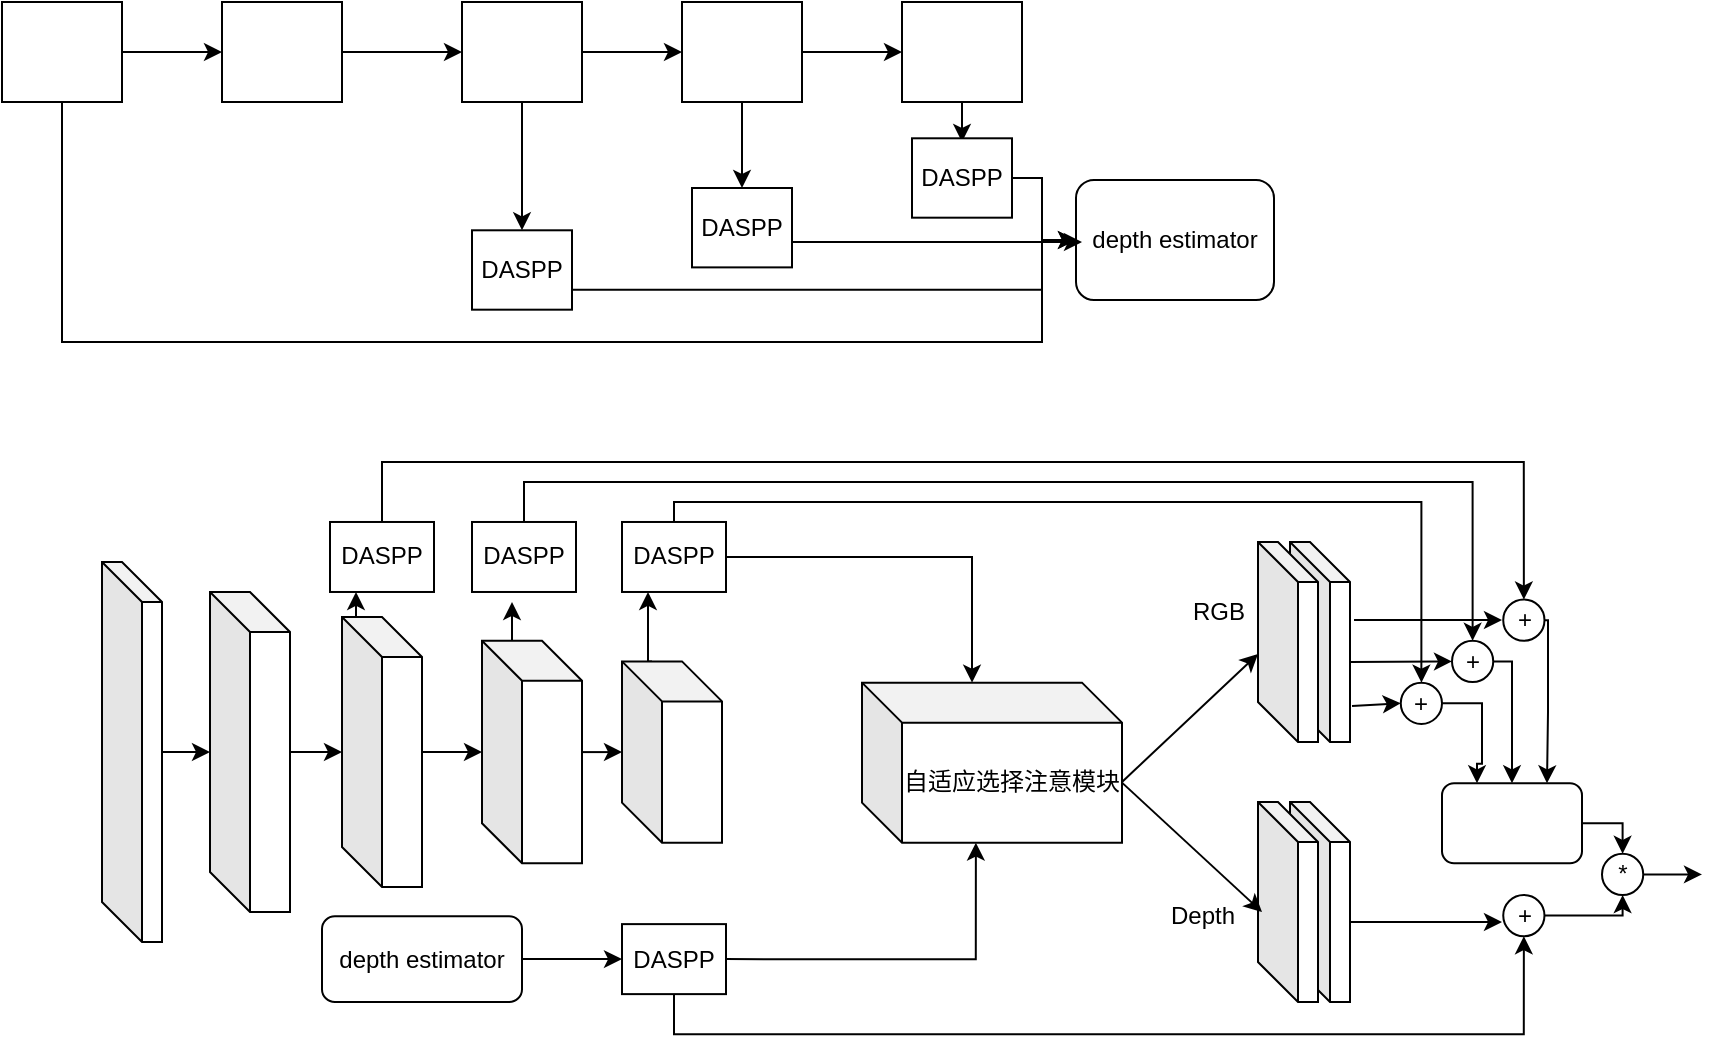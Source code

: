 <mxfile version="14.7.9" type="github">
  <diagram id="fB6I4MMEKbH8F9MEy0cq" name="Page-1">
    <mxGraphModel dx="1082" dy="720" grid="1" gridSize="10" guides="1" tooltips="1" connect="1" arrows="1" fold="1" page="1" pageScale="1" pageWidth="827" pageHeight="1169" math="0" shadow="0">
      <root>
        <mxCell id="0" />
        <mxCell id="1" parent="0" />
        <mxCell id="bgx9pGF-0ckk_dmSc3HT-4" value="" style="edgeStyle=orthogonalEdgeStyle;rounded=0;orthogonalLoop=1;jettySize=auto;html=1;" edge="1" parent="1" source="bgx9pGF-0ckk_dmSc3HT-2" target="bgx9pGF-0ckk_dmSc3HT-3">
          <mxGeometry relative="1" as="geometry" />
        </mxCell>
        <mxCell id="bgx9pGF-0ckk_dmSc3HT-2" value="" style="shape=cube;whiteSpace=wrap;html=1;boundedLbl=1;backgroundOutline=1;darkOpacity=0.05;darkOpacity2=0.1;direction=east;" vertex="1" parent="1">
          <mxGeometry x="90" y="350" width="30" height="190" as="geometry" />
        </mxCell>
        <mxCell id="bgx9pGF-0ckk_dmSc3HT-6" value="" style="edgeStyle=orthogonalEdgeStyle;rounded=0;orthogonalLoop=1;jettySize=auto;html=1;" edge="1" parent="1" source="bgx9pGF-0ckk_dmSc3HT-3" target="bgx9pGF-0ckk_dmSc3HT-5">
          <mxGeometry relative="1" as="geometry" />
        </mxCell>
        <mxCell id="bgx9pGF-0ckk_dmSc3HT-3" value="" style="shape=cube;whiteSpace=wrap;html=1;boundedLbl=1;backgroundOutline=1;darkOpacity=0.05;darkOpacity2=0.1;direction=east;" vertex="1" parent="1">
          <mxGeometry x="144" y="364.99" width="40" height="160" as="geometry" />
        </mxCell>
        <mxCell id="bgx9pGF-0ckk_dmSc3HT-8" value="" style="edgeStyle=orthogonalEdgeStyle;rounded=0;orthogonalLoop=1;jettySize=auto;html=1;" edge="1" parent="1" source="bgx9pGF-0ckk_dmSc3HT-5" target="bgx9pGF-0ckk_dmSc3HT-7">
          <mxGeometry relative="1" as="geometry" />
        </mxCell>
        <mxCell id="bgx9pGF-0ckk_dmSc3HT-107" style="edgeStyle=orthogonalEdgeStyle;rounded=0;orthogonalLoop=1;jettySize=auto;html=1;exitX=0;exitY=0;exitDx=10;exitDy=0;exitPerimeter=0;entryX=0.25;entryY=1;entryDx=0;entryDy=0;" edge="1" parent="1" source="bgx9pGF-0ckk_dmSc3HT-5" target="bgx9pGF-0ckk_dmSc3HT-104">
          <mxGeometry relative="1" as="geometry" />
        </mxCell>
        <mxCell id="bgx9pGF-0ckk_dmSc3HT-5" value="" style="shape=cube;whiteSpace=wrap;html=1;boundedLbl=1;backgroundOutline=1;darkOpacity=0.05;darkOpacity2=0.1;direction=east;" vertex="1" parent="1">
          <mxGeometry x="210" y="377.5" width="40" height="135" as="geometry" />
        </mxCell>
        <mxCell id="bgx9pGF-0ckk_dmSc3HT-10" value="" style="edgeStyle=orthogonalEdgeStyle;rounded=0;orthogonalLoop=1;jettySize=auto;html=1;" edge="1" parent="1" source="bgx9pGF-0ckk_dmSc3HT-7" target="bgx9pGF-0ckk_dmSc3HT-9">
          <mxGeometry relative="1" as="geometry" />
        </mxCell>
        <mxCell id="bgx9pGF-0ckk_dmSc3HT-106" style="edgeStyle=orthogonalEdgeStyle;rounded=0;orthogonalLoop=1;jettySize=auto;html=1;exitX=0;exitY=0;exitDx=15;exitDy=0;exitPerimeter=0;" edge="1" parent="1" source="bgx9pGF-0ckk_dmSc3HT-7">
          <mxGeometry relative="1" as="geometry">
            <mxPoint x="295" y="370" as="targetPoint" />
          </mxGeometry>
        </mxCell>
        <mxCell id="bgx9pGF-0ckk_dmSc3HT-7" value="" style="shape=cube;whiteSpace=wrap;html=1;boundedLbl=1;backgroundOutline=1;darkOpacity=0.05;darkOpacity2=0.1;direction=east;" vertex="1" parent="1">
          <mxGeometry x="280" y="389.38" width="50" height="111.25" as="geometry" />
        </mxCell>
        <mxCell id="bgx9pGF-0ckk_dmSc3HT-105" style="edgeStyle=orthogonalEdgeStyle;rounded=0;orthogonalLoop=1;jettySize=auto;html=1;exitX=0;exitY=0;exitDx=15;exitDy=0;exitPerimeter=0;entryX=0.25;entryY=1;entryDx=0;entryDy=0;" edge="1" parent="1" source="bgx9pGF-0ckk_dmSc3HT-9" target="bgx9pGF-0ckk_dmSc3HT-13">
          <mxGeometry relative="1" as="geometry" />
        </mxCell>
        <mxCell id="bgx9pGF-0ckk_dmSc3HT-9" value="" style="shape=cube;whiteSpace=wrap;html=1;boundedLbl=1;backgroundOutline=1;darkOpacity=0.05;darkOpacity2=0.1;direction=east;" vertex="1" parent="1">
          <mxGeometry x="350" y="399.7" width="50" height="90.62" as="geometry" />
        </mxCell>
        <mxCell id="bgx9pGF-0ckk_dmSc3HT-69" style="edgeStyle=orthogonalEdgeStyle;rounded=0;orthogonalLoop=1;jettySize=auto;html=1;exitX=1;exitY=0.5;exitDx=0;exitDy=0;entryX=0;entryY=0;entryDx=55;entryDy=0;entryPerimeter=0;" edge="1" parent="1" source="bgx9pGF-0ckk_dmSc3HT-13" target="bgx9pGF-0ckk_dmSc3HT-65">
          <mxGeometry relative="1" as="geometry" />
        </mxCell>
        <mxCell id="bgx9pGF-0ckk_dmSc3HT-126" style="edgeStyle=orthogonalEdgeStyle;rounded=0;orthogonalLoop=1;jettySize=auto;html=1;exitX=0.5;exitY=0;exitDx=0;exitDy=0;entryX=0.5;entryY=0;entryDx=0;entryDy=0;" edge="1" parent="1" source="bgx9pGF-0ckk_dmSc3HT-13" target="bgx9pGF-0ckk_dmSc3HT-96">
          <mxGeometry relative="1" as="geometry">
            <Array as="points">
              <mxPoint x="376" y="320" />
              <mxPoint x="750" y="320" />
            </Array>
          </mxGeometry>
        </mxCell>
        <mxCell id="bgx9pGF-0ckk_dmSc3HT-13" value="DASPP" style="rounded=0;whiteSpace=wrap;html=1;" vertex="1" parent="1">
          <mxGeometry x="350" y="329.99" width="52" height="35" as="geometry" />
        </mxCell>
        <mxCell id="bgx9pGF-0ckk_dmSc3HT-51" style="edgeStyle=orthogonalEdgeStyle;rounded=0;orthogonalLoop=1;jettySize=auto;html=1;exitX=1;exitY=0.5;exitDx=0;exitDy=0;" edge="1" parent="1" source="bgx9pGF-0ckk_dmSc3HT-31">
          <mxGeometry relative="1" as="geometry">
            <mxPoint x="610" y="190" as="targetPoint" />
            <Array as="points">
              <mxPoint x="435" y="190" />
            </Array>
          </mxGeometry>
        </mxCell>
        <mxCell id="bgx9pGF-0ckk_dmSc3HT-31" value="DASPP" style="rounded=0;whiteSpace=wrap;html=1;" vertex="1" parent="1">
          <mxGeometry x="385" y="163" width="50" height="39.69" as="geometry" />
        </mxCell>
        <mxCell id="bgx9pGF-0ckk_dmSc3HT-34" value="" style="edgeStyle=orthogonalEdgeStyle;rounded=0;orthogonalLoop=1;jettySize=auto;html=1;" edge="1" parent="1" source="bgx9pGF-0ckk_dmSc3HT-32" target="bgx9pGF-0ckk_dmSc3HT-33">
          <mxGeometry relative="1" as="geometry" />
        </mxCell>
        <mxCell id="bgx9pGF-0ckk_dmSc3HT-32" value="" style="rounded=0;whiteSpace=wrap;html=1;" vertex="1" parent="1">
          <mxGeometry x="40" y="70" width="60" height="50" as="geometry" />
        </mxCell>
        <mxCell id="bgx9pGF-0ckk_dmSc3HT-36" value="" style="edgeStyle=orthogonalEdgeStyle;rounded=0;orthogonalLoop=1;jettySize=auto;html=1;" edge="1" parent="1" source="bgx9pGF-0ckk_dmSc3HT-33" target="bgx9pGF-0ckk_dmSc3HT-35">
          <mxGeometry relative="1" as="geometry" />
        </mxCell>
        <mxCell id="bgx9pGF-0ckk_dmSc3HT-33" value="" style="rounded=0;whiteSpace=wrap;html=1;" vertex="1" parent="1">
          <mxGeometry x="150" y="70" width="60" height="50" as="geometry" />
        </mxCell>
        <mxCell id="bgx9pGF-0ckk_dmSc3HT-40" value="" style="edgeStyle=orthogonalEdgeStyle;rounded=0;orthogonalLoop=1;jettySize=auto;html=1;" edge="1" parent="1" source="bgx9pGF-0ckk_dmSc3HT-35" target="bgx9pGF-0ckk_dmSc3HT-39">
          <mxGeometry relative="1" as="geometry" />
        </mxCell>
        <mxCell id="bgx9pGF-0ckk_dmSc3HT-47" style="edgeStyle=orthogonalEdgeStyle;rounded=0;orthogonalLoop=1;jettySize=auto;html=1;exitX=0.5;exitY=1;exitDx=0;exitDy=0;entryX=0.5;entryY=0;entryDx=0;entryDy=0;" edge="1" parent="1" source="bgx9pGF-0ckk_dmSc3HT-35" target="bgx9pGF-0ckk_dmSc3HT-44">
          <mxGeometry relative="1" as="geometry" />
        </mxCell>
        <mxCell id="bgx9pGF-0ckk_dmSc3HT-35" value="" style="rounded=0;whiteSpace=wrap;html=1;" vertex="1" parent="1">
          <mxGeometry x="270" y="70" width="60" height="50" as="geometry" />
        </mxCell>
        <mxCell id="bgx9pGF-0ckk_dmSc3HT-42" value="" style="edgeStyle=orthogonalEdgeStyle;rounded=0;orthogonalLoop=1;jettySize=auto;html=1;" edge="1" parent="1" source="bgx9pGF-0ckk_dmSc3HT-39" target="bgx9pGF-0ckk_dmSc3HT-41">
          <mxGeometry relative="1" as="geometry" />
        </mxCell>
        <mxCell id="bgx9pGF-0ckk_dmSc3HT-48" style="edgeStyle=orthogonalEdgeStyle;rounded=0;orthogonalLoop=1;jettySize=auto;html=1;exitX=0.5;exitY=1;exitDx=0;exitDy=0;entryX=0.5;entryY=0;entryDx=0;entryDy=0;" edge="1" parent="1" source="bgx9pGF-0ckk_dmSc3HT-39" target="bgx9pGF-0ckk_dmSc3HT-31">
          <mxGeometry relative="1" as="geometry" />
        </mxCell>
        <mxCell id="bgx9pGF-0ckk_dmSc3HT-39" value="" style="rounded=0;whiteSpace=wrap;html=1;" vertex="1" parent="1">
          <mxGeometry x="380" y="70" width="60" height="50" as="geometry" />
        </mxCell>
        <mxCell id="bgx9pGF-0ckk_dmSc3HT-49" style="edgeStyle=orthogonalEdgeStyle;rounded=0;orthogonalLoop=1;jettySize=auto;html=1;exitX=0.5;exitY=1;exitDx=0;exitDy=0;" edge="1" parent="1" source="bgx9pGF-0ckk_dmSc3HT-41">
          <mxGeometry relative="1" as="geometry">
            <mxPoint x="520" y="140" as="targetPoint" />
          </mxGeometry>
        </mxCell>
        <mxCell id="bgx9pGF-0ckk_dmSc3HT-41" value="" style="rounded=0;whiteSpace=wrap;html=1;" vertex="1" parent="1">
          <mxGeometry x="490" y="70" width="60" height="50" as="geometry" />
        </mxCell>
        <mxCell id="bgx9pGF-0ckk_dmSc3HT-43" value="depth estimator" style="rounded=1;whiteSpace=wrap;html=1;" vertex="1" parent="1">
          <mxGeometry x="577" y="159" width="99" height="60" as="geometry" />
        </mxCell>
        <mxCell id="bgx9pGF-0ckk_dmSc3HT-53" style="edgeStyle=orthogonalEdgeStyle;rounded=0;orthogonalLoop=1;jettySize=auto;html=1;exitX=1;exitY=0.75;exitDx=0;exitDy=0;" edge="1" parent="1" source="bgx9pGF-0ckk_dmSc3HT-44">
          <mxGeometry relative="1" as="geometry">
            <mxPoint x="580" y="190" as="targetPoint" />
            <Array as="points">
              <mxPoint x="560" y="214" />
              <mxPoint x="560" y="190" />
            </Array>
          </mxGeometry>
        </mxCell>
        <mxCell id="bgx9pGF-0ckk_dmSc3HT-44" value="DASPP" style="rounded=0;whiteSpace=wrap;html=1;" vertex="1" parent="1">
          <mxGeometry x="275" y="184.15" width="50" height="39.69" as="geometry" />
        </mxCell>
        <mxCell id="bgx9pGF-0ckk_dmSc3HT-50" style="edgeStyle=orthogonalEdgeStyle;rounded=0;orthogonalLoop=1;jettySize=auto;html=1;exitX=1;exitY=0.5;exitDx=0;exitDy=0;" edge="1" parent="1" source="bgx9pGF-0ckk_dmSc3HT-45" target="bgx9pGF-0ckk_dmSc3HT-43">
          <mxGeometry relative="1" as="geometry">
            <Array as="points">
              <mxPoint x="560" y="158" />
              <mxPoint x="560" y="189" />
            </Array>
          </mxGeometry>
        </mxCell>
        <mxCell id="bgx9pGF-0ckk_dmSc3HT-45" value="DASPP" style="rounded=0;whiteSpace=wrap;html=1;" vertex="1" parent="1">
          <mxGeometry x="495" y="138.15" width="50" height="39.69" as="geometry" />
        </mxCell>
        <mxCell id="bgx9pGF-0ckk_dmSc3HT-70" style="edgeStyle=orthogonalEdgeStyle;rounded=0;orthogonalLoop=1;jettySize=auto;html=1;exitX=1;exitY=0.5;exitDx=0;exitDy=0;entryX=0.438;entryY=1;entryDx=0;entryDy=0;entryPerimeter=0;" edge="1" parent="1" source="bgx9pGF-0ckk_dmSc3HT-64" target="bgx9pGF-0ckk_dmSc3HT-65">
          <mxGeometry relative="1" as="geometry" />
        </mxCell>
        <mxCell id="bgx9pGF-0ckk_dmSc3HT-65" value="自适应选择注意模块" style="shape=cube;whiteSpace=wrap;html=1;boundedLbl=1;backgroundOutline=1;darkOpacity=0.05;darkOpacity2=0.1;" vertex="1" parent="1">
          <mxGeometry x="470" y="410.32" width="130" height="80" as="geometry" />
        </mxCell>
        <mxCell id="bgx9pGF-0ckk_dmSc3HT-67" style="edgeStyle=orthogonalEdgeStyle;rounded=0;orthogonalLoop=1;jettySize=auto;html=1;entryX=0;entryY=0.5;entryDx=0;entryDy=0;exitX=0.5;exitY=1;exitDx=0;exitDy=0;" edge="1" parent="1" source="bgx9pGF-0ckk_dmSc3HT-32" target="bgx9pGF-0ckk_dmSc3HT-43">
          <mxGeometry relative="1" as="geometry">
            <mxPoint x="270" y="240" as="sourcePoint" />
            <Array as="points">
              <mxPoint x="70" y="240" />
              <mxPoint x="560" y="240" />
              <mxPoint x="560" y="189" />
            </Array>
          </mxGeometry>
        </mxCell>
        <mxCell id="bgx9pGF-0ckk_dmSc3HT-101" style="edgeStyle=orthogonalEdgeStyle;rounded=0;orthogonalLoop=1;jettySize=auto;html=1;exitX=0;exitY=0;exitDx=30;exitDy=60;exitPerimeter=0;" edge="1" parent="1" source="bgx9pGF-0ckk_dmSc3HT-79">
          <mxGeometry relative="1" as="geometry">
            <mxPoint x="790" y="530" as="targetPoint" />
          </mxGeometry>
        </mxCell>
        <mxCell id="bgx9pGF-0ckk_dmSc3HT-79" value="" style="shape=cube;whiteSpace=wrap;html=1;boundedLbl=1;backgroundOutline=1;darkOpacity=0.05;darkOpacity2=0.1;direction=east;" vertex="1" parent="1">
          <mxGeometry x="684" y="470" width="30" height="100" as="geometry" />
        </mxCell>
        <mxCell id="bgx9pGF-0ckk_dmSc3HT-80" value="" style="shape=cube;whiteSpace=wrap;html=1;boundedLbl=1;backgroundOutline=1;darkOpacity=0.05;darkOpacity2=0.1;direction=east;" vertex="1" parent="1">
          <mxGeometry x="668" y="470" width="30" height="100" as="geometry" />
        </mxCell>
        <mxCell id="bgx9pGF-0ckk_dmSc3HT-81" value="" style="shape=cube;whiteSpace=wrap;html=1;boundedLbl=1;backgroundOutline=1;darkOpacity=0.05;darkOpacity2=0.1;direction=east;" vertex="1" parent="1">
          <mxGeometry x="684" y="340" width="30" height="100" as="geometry" />
        </mxCell>
        <mxCell id="bgx9pGF-0ckk_dmSc3HT-82" value="" style="shape=cube;whiteSpace=wrap;html=1;boundedLbl=1;backgroundOutline=1;darkOpacity=0.05;darkOpacity2=0.1;direction=east;" vertex="1" parent="1">
          <mxGeometry x="668" y="340" width="30" height="100" as="geometry" />
        </mxCell>
        <mxCell id="bgx9pGF-0ckk_dmSc3HT-83" value="" style="endArrow=classic;html=1;entryX=0;entryY=0.56;entryDx=0;entryDy=0;entryPerimeter=0;" edge="1" parent="1" target="bgx9pGF-0ckk_dmSc3HT-82">
          <mxGeometry width="50" height="50" relative="1" as="geometry">
            <mxPoint x="600" y="460" as="sourcePoint" />
            <mxPoint x="651.5" y="399.7" as="targetPoint" />
          </mxGeometry>
        </mxCell>
        <mxCell id="bgx9pGF-0ckk_dmSc3HT-85" value="" style="endArrow=classic;html=1;exitX=0;exitY=0;exitDx=130;exitDy=50;exitPerimeter=0;entryX=0.067;entryY=0.55;entryDx=0;entryDy=0;entryPerimeter=0;" edge="1" parent="1" source="bgx9pGF-0ckk_dmSc3HT-65" target="bgx9pGF-0ckk_dmSc3HT-80">
          <mxGeometry width="50" height="50" relative="1" as="geometry">
            <mxPoint x="490" y="470" as="sourcePoint" />
            <mxPoint x="540" y="420" as="targetPoint" />
          </mxGeometry>
        </mxCell>
        <mxCell id="bgx9pGF-0ckk_dmSc3HT-131" style="edgeStyle=orthogonalEdgeStyle;rounded=0;orthogonalLoop=1;jettySize=auto;html=1;exitX=1;exitY=0.5;exitDx=0;exitDy=0;entryX=0.5;entryY=0;entryDx=0;entryDy=0;" edge="1" parent="1" source="bgx9pGF-0ckk_dmSc3HT-92" target="bgx9pGF-0ckk_dmSc3HT-129">
          <mxGeometry relative="1" as="geometry">
            <Array as="points">
              <mxPoint x="795" y="400" />
            </Array>
          </mxGeometry>
        </mxCell>
        <mxCell id="bgx9pGF-0ckk_dmSc3HT-92" value="+" style="ellipse;whiteSpace=wrap;html=1;aspect=fixed;" vertex="1" parent="1">
          <mxGeometry x="765" y="389.38" width="20.62" height="20.62" as="geometry" />
        </mxCell>
        <mxCell id="bgx9pGF-0ckk_dmSc3HT-132" style="edgeStyle=orthogonalEdgeStyle;rounded=0;orthogonalLoop=1;jettySize=auto;html=1;exitX=1;exitY=0.5;exitDx=0;exitDy=0;entryX=0.25;entryY=0;entryDx=0;entryDy=0;" edge="1" parent="1" source="bgx9pGF-0ckk_dmSc3HT-96" target="bgx9pGF-0ckk_dmSc3HT-129">
          <mxGeometry relative="1" as="geometry" />
        </mxCell>
        <mxCell id="bgx9pGF-0ckk_dmSc3HT-96" value="+" style="ellipse;whiteSpace=wrap;html=1;aspect=fixed;" vertex="1" parent="1">
          <mxGeometry x="739.38" y="410.32" width="20.62" height="20.62" as="geometry" />
        </mxCell>
        <mxCell id="bgx9pGF-0ckk_dmSc3HT-134" style="edgeStyle=orthogonalEdgeStyle;rounded=0;orthogonalLoop=1;jettySize=auto;html=1;exitX=1;exitY=0.5;exitDx=0;exitDy=0;entryX=0.5;entryY=1;entryDx=0;entryDy=0;" edge="1" parent="1" source="bgx9pGF-0ckk_dmSc3HT-99" target="bgx9pGF-0ckk_dmSc3HT-133">
          <mxGeometry relative="1" as="geometry">
            <Array as="points">
              <mxPoint x="850" y="527" />
            </Array>
          </mxGeometry>
        </mxCell>
        <mxCell id="bgx9pGF-0ckk_dmSc3HT-99" value="+" style="ellipse;whiteSpace=wrap;html=1;aspect=fixed;" vertex="1" parent="1">
          <mxGeometry x="790.62" y="516.5" width="20.62" height="20.62" as="geometry" />
        </mxCell>
        <mxCell id="bgx9pGF-0ckk_dmSc3HT-127" style="edgeStyle=orthogonalEdgeStyle;rounded=0;orthogonalLoop=1;jettySize=auto;html=1;exitX=0.5;exitY=0;exitDx=0;exitDy=0;entryX=0.5;entryY=0;entryDx=0;entryDy=0;" edge="1" parent="1" source="bgx9pGF-0ckk_dmSc3HT-103" target="bgx9pGF-0ckk_dmSc3HT-92">
          <mxGeometry relative="1" as="geometry">
            <Array as="points">
              <mxPoint x="301" y="310" />
              <mxPoint x="775" y="310" />
            </Array>
          </mxGeometry>
        </mxCell>
        <mxCell id="bgx9pGF-0ckk_dmSc3HT-103" value="DASPP" style="rounded=0;whiteSpace=wrap;html=1;" vertex="1" parent="1">
          <mxGeometry x="275" y="329.99" width="52" height="35" as="geometry" />
        </mxCell>
        <mxCell id="bgx9pGF-0ckk_dmSc3HT-128" style="edgeStyle=orthogonalEdgeStyle;rounded=0;orthogonalLoop=1;jettySize=auto;html=1;exitX=0.5;exitY=0;exitDx=0;exitDy=0;entryX=0.5;entryY=0;entryDx=0;entryDy=0;" edge="1" parent="1" source="bgx9pGF-0ckk_dmSc3HT-104" target="bgx9pGF-0ckk_dmSc3HT-86">
          <mxGeometry relative="1" as="geometry">
            <Array as="points">
              <mxPoint x="230" y="300" />
              <mxPoint x="801" y="300" />
            </Array>
          </mxGeometry>
        </mxCell>
        <mxCell id="bgx9pGF-0ckk_dmSc3HT-104" value="DASPP" style="rounded=0;whiteSpace=wrap;html=1;" vertex="1" parent="1">
          <mxGeometry x="204" y="329.99" width="52" height="35" as="geometry" />
        </mxCell>
        <mxCell id="bgx9pGF-0ckk_dmSc3HT-111" style="edgeStyle=orthogonalEdgeStyle;rounded=0;orthogonalLoop=1;jettySize=auto;html=1;exitX=1;exitY=0.5;exitDx=0;exitDy=0;entryX=0;entryY=0.5;entryDx=0;entryDy=0;" edge="1" parent="1" source="bgx9pGF-0ckk_dmSc3HT-108" target="bgx9pGF-0ckk_dmSc3HT-64">
          <mxGeometry relative="1" as="geometry" />
        </mxCell>
        <mxCell id="bgx9pGF-0ckk_dmSc3HT-108" value="depth estimator" style="rounded=1;whiteSpace=wrap;html=1;" vertex="1" parent="1">
          <mxGeometry x="200" y="527.12" width="100" height="42.88" as="geometry" />
        </mxCell>
        <mxCell id="bgx9pGF-0ckk_dmSc3HT-112" style="edgeStyle=orthogonalEdgeStyle;rounded=0;orthogonalLoop=1;jettySize=auto;html=1;exitX=0.5;exitY=1;exitDx=0;exitDy=0;entryX=0.5;entryY=1;entryDx=0;entryDy=0;" edge="1" parent="1" source="bgx9pGF-0ckk_dmSc3HT-64" target="bgx9pGF-0ckk_dmSc3HT-99">
          <mxGeometry relative="1" as="geometry" />
        </mxCell>
        <mxCell id="bgx9pGF-0ckk_dmSc3HT-64" value="DASPP" style="rounded=0;whiteSpace=wrap;html=1;" vertex="1" parent="1">
          <mxGeometry x="350" y="531.06" width="52" height="35" as="geometry" />
        </mxCell>
        <mxCell id="bgx9pGF-0ckk_dmSc3HT-130" style="edgeStyle=orthogonalEdgeStyle;rounded=0;orthogonalLoop=1;jettySize=auto;html=1;exitX=1;exitY=0.5;exitDx=0;exitDy=0;entryX=0.75;entryY=0;entryDx=0;entryDy=0;" edge="1" parent="1" source="bgx9pGF-0ckk_dmSc3HT-86" target="bgx9pGF-0ckk_dmSc3HT-129">
          <mxGeometry relative="1" as="geometry">
            <Array as="points">
              <mxPoint x="813" y="379" />
              <mxPoint x="813" y="425" />
            </Array>
          </mxGeometry>
        </mxCell>
        <mxCell id="bgx9pGF-0ckk_dmSc3HT-86" value="+" style="ellipse;whiteSpace=wrap;html=1;aspect=fixed;" vertex="1" parent="1">
          <mxGeometry x="790.62" y="368.76" width="20.62" height="20.62" as="geometry" />
        </mxCell>
        <mxCell id="bgx9pGF-0ckk_dmSc3HT-120" value="" style="endArrow=classic;html=1;exitX=1.033;exitY=0.82;exitDx=0;exitDy=0;exitPerimeter=0;entryX=0;entryY=0.5;entryDx=0;entryDy=0;" edge="1" parent="1" source="bgx9pGF-0ckk_dmSc3HT-81" target="bgx9pGF-0ckk_dmSc3HT-96">
          <mxGeometry width="50" height="50" relative="1" as="geometry">
            <mxPoint x="800" y="420" as="sourcePoint" />
            <mxPoint x="740" y="420" as="targetPoint" />
          </mxGeometry>
        </mxCell>
        <mxCell id="bgx9pGF-0ckk_dmSc3HT-124" value="" style="endArrow=classic;html=1;exitX=0;exitY=0;exitDx=30;exitDy=60;exitPerimeter=0;entryX=0;entryY=0.5;entryDx=0;entryDy=0;" edge="1" parent="1" source="bgx9pGF-0ckk_dmSc3HT-81" target="bgx9pGF-0ckk_dmSc3HT-92">
          <mxGeometry width="50" height="50" relative="1" as="geometry">
            <mxPoint x="780" y="470" as="sourcePoint" />
            <mxPoint x="830" y="420" as="targetPoint" />
          </mxGeometry>
        </mxCell>
        <mxCell id="bgx9pGF-0ckk_dmSc3HT-125" value="" style="endArrow=classic;html=1;exitX=1.067;exitY=0.39;exitDx=0;exitDy=0;exitPerimeter=0;" edge="1" parent="1" source="bgx9pGF-0ckk_dmSc3HT-81">
          <mxGeometry width="50" height="50" relative="1" as="geometry">
            <mxPoint x="780" y="470" as="sourcePoint" />
            <mxPoint x="790" y="379" as="targetPoint" />
          </mxGeometry>
        </mxCell>
        <mxCell id="bgx9pGF-0ckk_dmSc3HT-139" style="edgeStyle=orthogonalEdgeStyle;rounded=0;orthogonalLoop=1;jettySize=auto;html=1;exitX=1;exitY=0.5;exitDx=0;exitDy=0;entryX=0.5;entryY=0;entryDx=0;entryDy=0;" edge="1" parent="1" source="bgx9pGF-0ckk_dmSc3HT-129" target="bgx9pGF-0ckk_dmSc3HT-133">
          <mxGeometry relative="1" as="geometry" />
        </mxCell>
        <mxCell id="bgx9pGF-0ckk_dmSc3HT-129" value="" style="rounded=1;whiteSpace=wrap;html=1;" vertex="1" parent="1">
          <mxGeometry x="760" y="460.63" width="70" height="40" as="geometry" />
        </mxCell>
        <mxCell id="bgx9pGF-0ckk_dmSc3HT-140" style="edgeStyle=orthogonalEdgeStyle;rounded=0;orthogonalLoop=1;jettySize=auto;html=1;exitX=1;exitY=0.5;exitDx=0;exitDy=0;" edge="1" parent="1" source="bgx9pGF-0ckk_dmSc3HT-133">
          <mxGeometry relative="1" as="geometry">
            <mxPoint x="890" y="506" as="targetPoint" />
          </mxGeometry>
        </mxCell>
        <mxCell id="bgx9pGF-0ckk_dmSc3HT-133" value="*" style="ellipse;whiteSpace=wrap;html=1;aspect=fixed;" vertex="1" parent="1">
          <mxGeometry x="840" y="495.88" width="20.62" height="20.62" as="geometry" />
        </mxCell>
        <mxCell id="bgx9pGF-0ckk_dmSc3HT-141" value="RGB" style="text;html=1;resizable=0;autosize=1;align=center;verticalAlign=middle;points=[];fillColor=none;strokeColor=none;rounded=0;" vertex="1" parent="1">
          <mxGeometry x="628" y="364.99" width="40" height="20" as="geometry" />
        </mxCell>
        <mxCell id="bgx9pGF-0ckk_dmSc3HT-142" value="Depth" style="text;html=1;resizable=0;autosize=1;align=center;verticalAlign=middle;points=[];fillColor=none;strokeColor=none;rounded=0;" vertex="1" parent="1">
          <mxGeometry x="615" y="517.12" width="50" height="20" as="geometry" />
        </mxCell>
      </root>
    </mxGraphModel>
  </diagram>
</mxfile>
